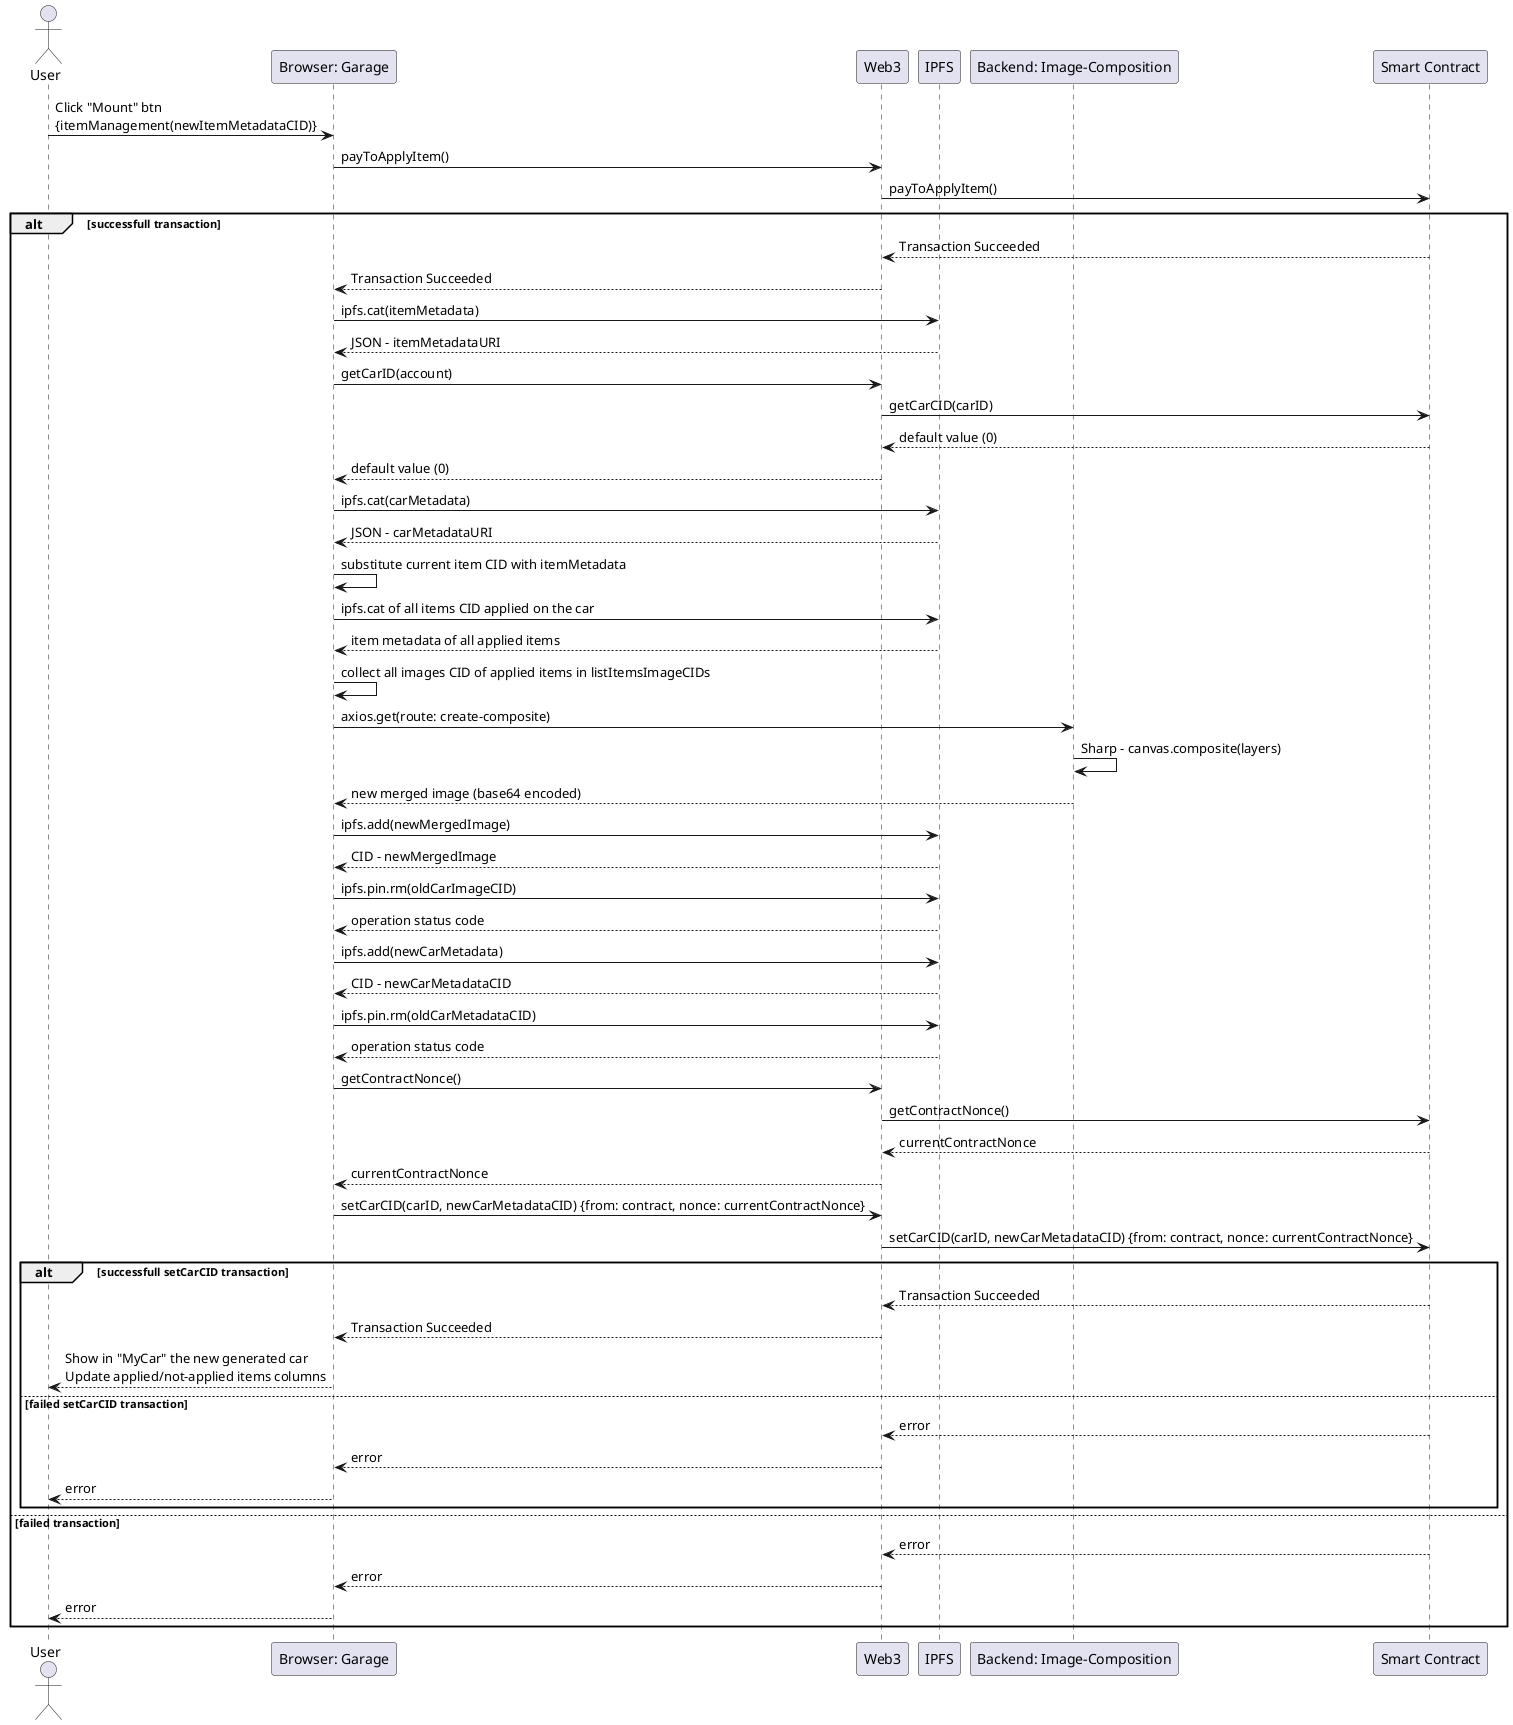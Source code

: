 @startuml MountItemOnCar

actor User
participant "Browser: Garage"
participant Web3
participant IPFS
participant "Backend: Image-Composition"
participant "Smart Contract"

User -> "Browser: Garage": Click "Mount" btn \n{itemManagement(newItemMetadataCID)}
"Browser: Garage" -> Web3: payToApplyItem() 
Web3 -> "Smart Contract": payToApplyItem()

alt successfull transaction

    "Smart Contract" --> Web3: Transaction Succeeded
    Web3 --> "Browser: Garage": Transaction Succeeded 
    "Browser: Garage" -> IPFS: ipfs.cat(itemMetadata)
    IPFS --> "Browser: Garage": JSON - itemMetadataURI
    "Browser: Garage" -> Web3: getCarID(account)
    Web3 -> "Smart Contract": getCarCID(carID)
    "Smart Contract" --> Web3: default value (0)
    Web3 --> "Browser: Garage": default value (0)
    "Browser: Garage" -> IPFS: ipfs.cat(carMetadata)
    IPFS --> "Browser: Garage": JSON - carMetadataURI
    "Browser: Garage" -> "Browser: Garage": substitute current item CID with itemMetadata
    "Browser: Garage" -> IPFS: ipfs.cat of all items CID applied on the car
    IPFS --> "Browser: Garage": item metadata of all applied items
    "Browser: Garage" -> "Browser: Garage": collect all images CID of applied items in listItemsImageCIDs
    "Browser: Garage" -> "Backend: Image-Composition": axios.get(route: create-composite)
    "Backend: Image-Composition" -> "Backend: Image-Composition": Sharp - canvas.composite(layers)
    "Backend: Image-Composition" --> "Browser: Garage": new merged image (base64 encoded)
    "Browser: Garage" -> IPFS: ipfs.add(newMergedImage)
    IPFS --> "Browser: Garage": CID - newMergedImage
    "Browser: Garage" -> IPFS: ipfs.pin.rm(oldCarImageCID)
    IPFS --> "Browser: Garage": operation status code
    "Browser: Garage" -> IPFS: ipfs.add(newCarMetadata)
    IPFS --> "Browser: Garage": CID - newCarMetadataCID
    "Browser: Garage" -> IPFS: ipfs.pin.rm(oldCarMetadataCID)
    IPFS --> "Browser: Garage": operation status code
    "Browser: Garage" -> Web3: getContractNonce()
    Web3 -> "Smart Contract": getContractNonce()
    "Smart Contract" --> Web3: currentContractNonce
    Web3 --> "Browser: Garage": currentContractNonce
    "Browser: Garage" -> Web3: setCarCID(carID, newCarMetadataCID) {from: contract, nonce: currentContractNonce}
    Web3 -> "Smart Contract": setCarCID(carID, newCarMetadataCID) {from: contract, nonce: currentContractNonce}

    alt successfull setCarCID transaction
        "Smart Contract" --> Web3: Transaction Succeeded
        Web3 --> "Browser: Garage": Transaction Succeeded 
        "Browser: Garage" --> User: Show in "MyCar" the new generated car \nUpdate applied/not-applied items columns
    else failed setCarCID transaction      
        "Smart Contract" --> Web3: error
        Web3 --> "Browser: Garage": error
        "Browser: Garage" --> User: error
        end

else failed transaction
    "Smart Contract" --> Web3: error
    Web3 --> "Browser: Garage": error
    "Browser: Garage" --> User: error
    end 

@enduml
